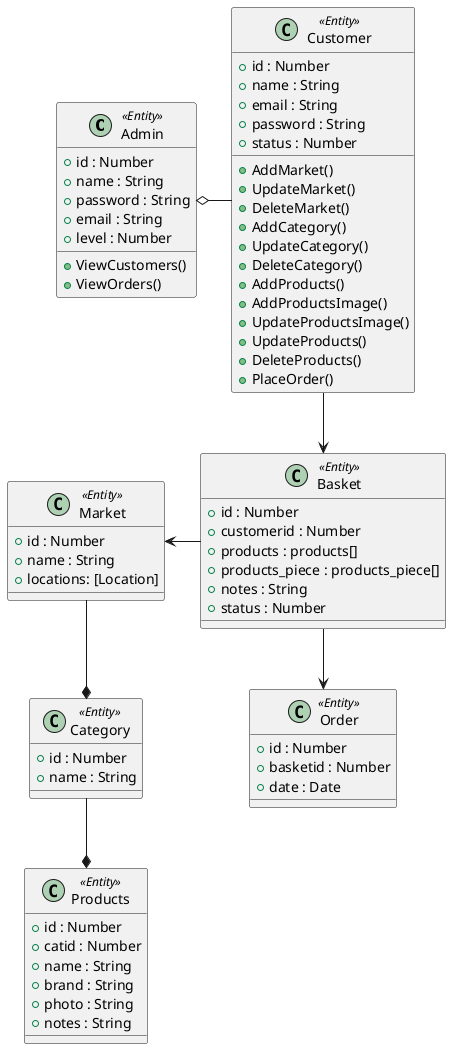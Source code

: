 @startuml "Class Diagram"

class Admin << Entity >> {
    + id : Number
    + name : String
    + password : String
    + email : String
    + level : Number
    + ViewCustomers()
    + ViewOrders()
}

class Customer << Entity >> {
    + id : Number
    + name : String
    + email : String
    + password : String
    + status : Number
    + AddMarket()
    + UpdateMarket()
    + DeleteMarket()
    + AddCategory()
    + UpdateCategory()
    + DeleteCategory()
    + AddProducts()
    + AddProductsImage()
    + UpdateProductsImage()
    + UpdateProducts()
    + DeleteProducts()
    + PlaceOrder()
}

class Market << Entity >> {
    + id : Number
    + name : String
    + locations: [Location]
}

class Category << Entity >> {
    + id : Number
    + name : String
}

class Products << Entity >> {
    + id : Number
    + catid : Number
    + name : String
    + brand : String
    + photo : String
    + notes : String
}

class Basket << Entity >> {
    + id : Number
    + customerid : Number
    + products : products[]
    + products_piece : products_piece[]
    + notes : String
    + status : Number
}

class Order << Entity >> { 
    + id : Number
    + basketid : Number
    + date : Date
}
Customer -left-o Admin
Category *-up- Market
Products *-up- Category
Customer --> Basket
Basket --> Order
Basket -left-> Market

@enduml